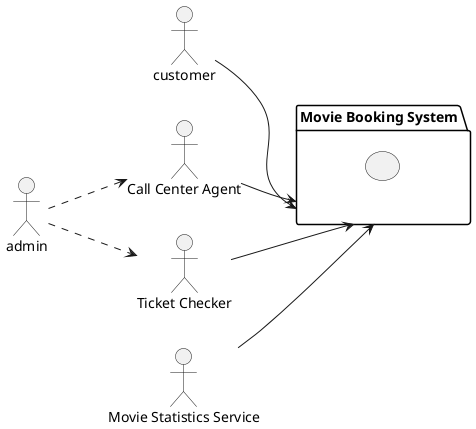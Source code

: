 @startuml

@startuml
left to right direction
actor customer
actor "Call Center Agent" as admin1
actor "Ticket Checker" as admin2
actor "Movie Statistics Service" as service

package "Movie Booking System" as mbs {
usecase " "
}

customer --> mbs
admin1 --> mbs
admin2 --> mbs
service --> mbs
admin ..> admin1
admin ..> admin2
@enduml

@enduml